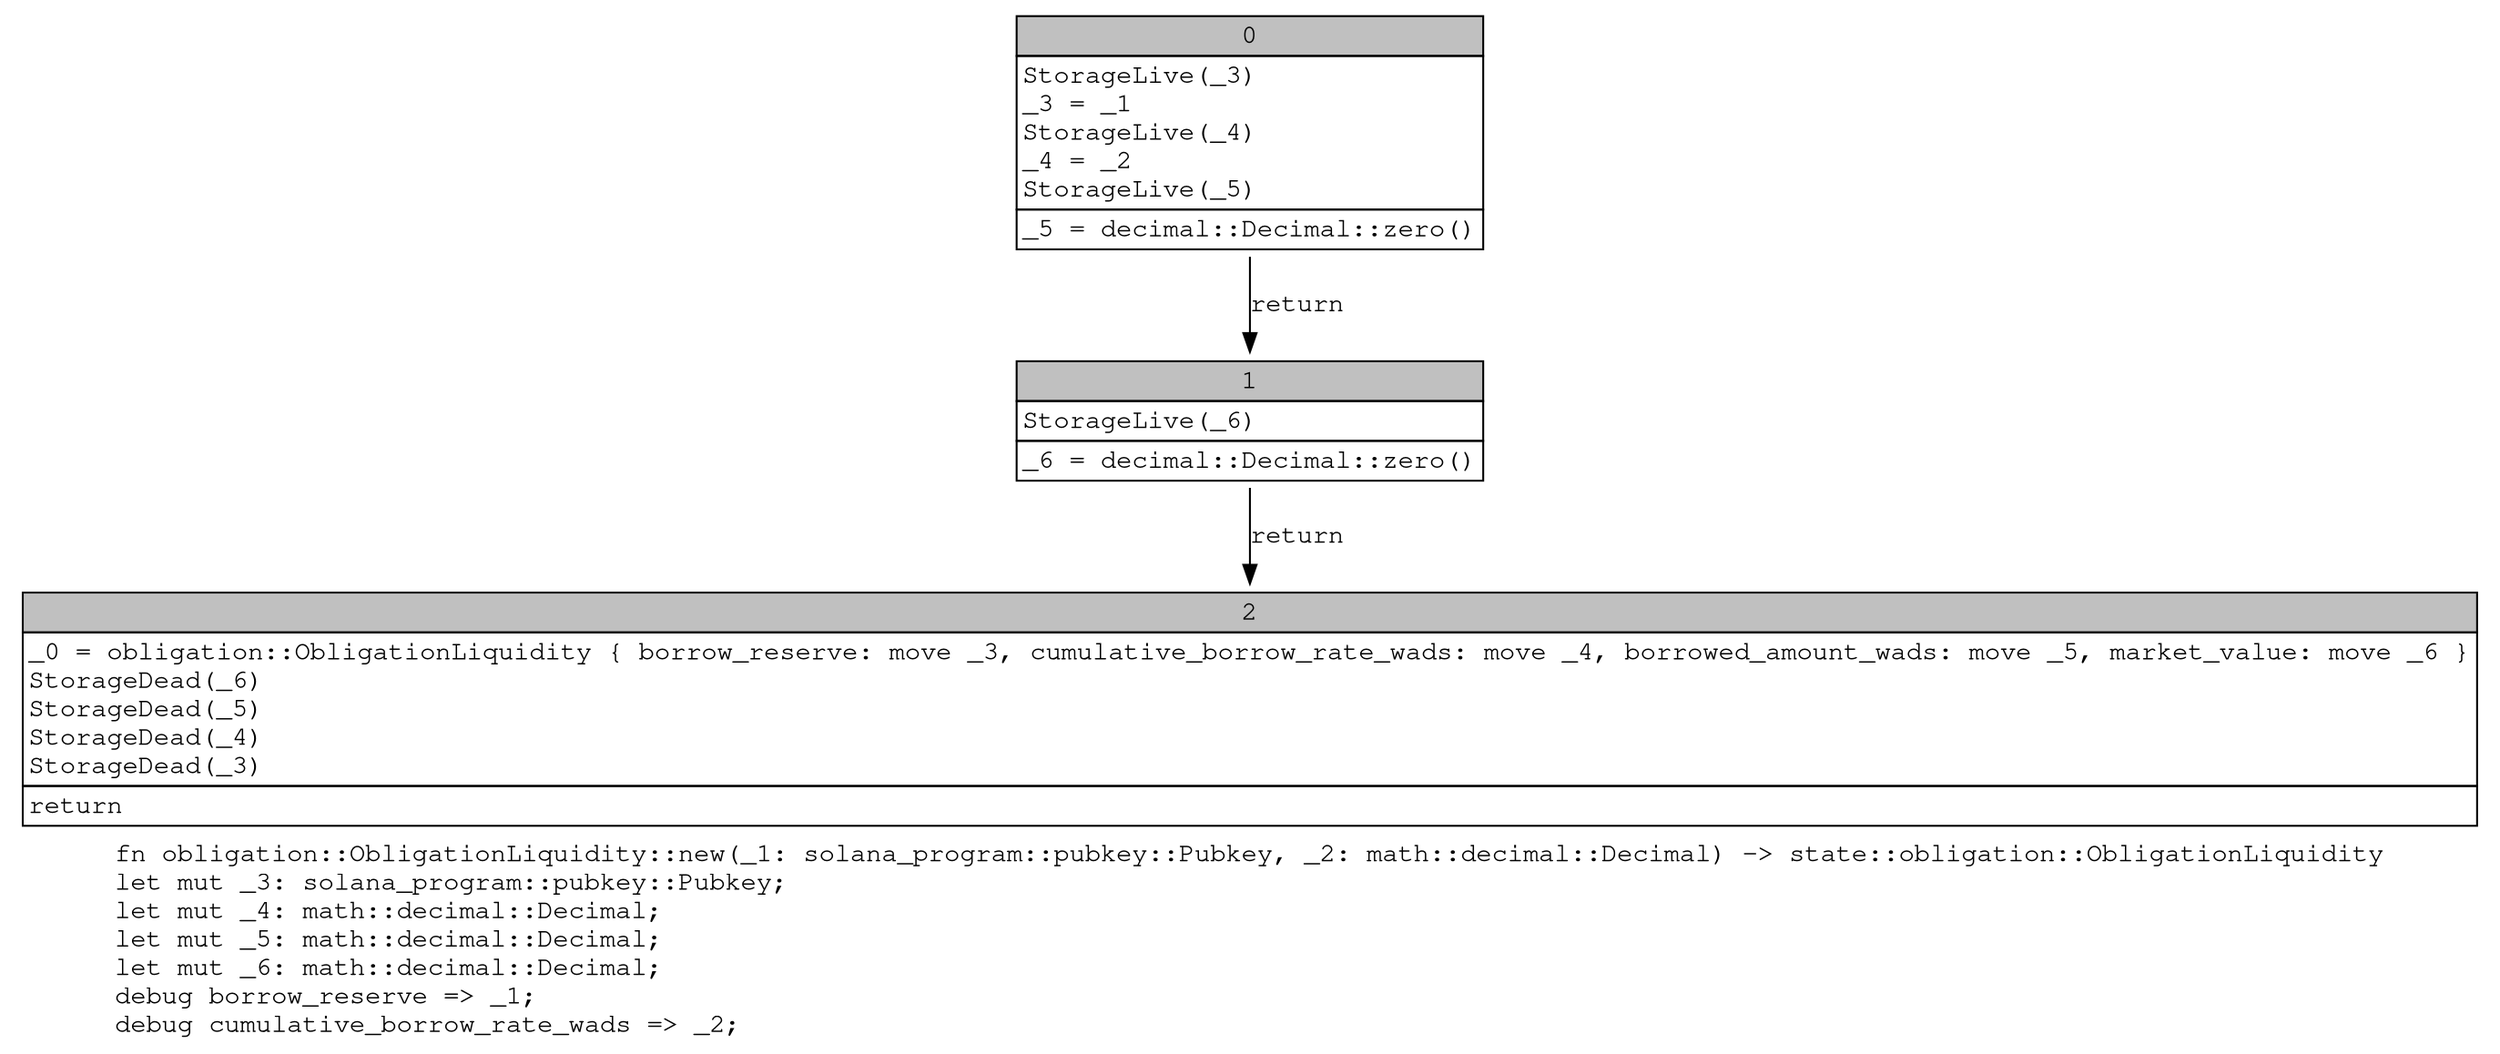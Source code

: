 digraph Mir_0_353 {
    graph [fontname="Courier, monospace"];
    node [fontname="Courier, monospace"];
    edge [fontname="Courier, monospace"];
    label=<fn obligation::ObligationLiquidity::new(_1: solana_program::pubkey::Pubkey, _2: math::decimal::Decimal) -&gt; state::obligation::ObligationLiquidity<br align="left"/>let mut _3: solana_program::pubkey::Pubkey;<br align="left"/>let mut _4: math::decimal::Decimal;<br align="left"/>let mut _5: math::decimal::Decimal;<br align="left"/>let mut _6: math::decimal::Decimal;<br align="left"/>debug borrow_reserve =&gt; _1;<br align="left"/>debug cumulative_borrow_rate_wads =&gt; _2;<br align="left"/>>;
    bb0__0_353 [shape="none", label=<<table border="0" cellborder="1" cellspacing="0"><tr><td bgcolor="gray" align="center" colspan="1">0</td></tr><tr><td align="left" balign="left">StorageLive(_3)<br/>_3 = _1<br/>StorageLive(_4)<br/>_4 = _2<br/>StorageLive(_5)<br/></td></tr><tr><td align="left">_5 = decimal::Decimal::zero()</td></tr></table>>];
    bb1__0_353 [shape="none", label=<<table border="0" cellborder="1" cellspacing="0"><tr><td bgcolor="gray" align="center" colspan="1">1</td></tr><tr><td align="left" balign="left">StorageLive(_6)<br/></td></tr><tr><td align="left">_6 = decimal::Decimal::zero()</td></tr></table>>];
    bb2__0_353 [shape="none", label=<<table border="0" cellborder="1" cellspacing="0"><tr><td bgcolor="gray" align="center" colspan="1">2</td></tr><tr><td align="left" balign="left">_0 = obligation::ObligationLiquidity { borrow_reserve: move _3, cumulative_borrow_rate_wads: move _4, borrowed_amount_wads: move _5, market_value: move _6 }<br/>StorageDead(_6)<br/>StorageDead(_5)<br/>StorageDead(_4)<br/>StorageDead(_3)<br/></td></tr><tr><td align="left">return</td></tr></table>>];
    bb0__0_353 -> bb1__0_353 [label="return"];
    bb1__0_353 -> bb2__0_353 [label="return"];
}
